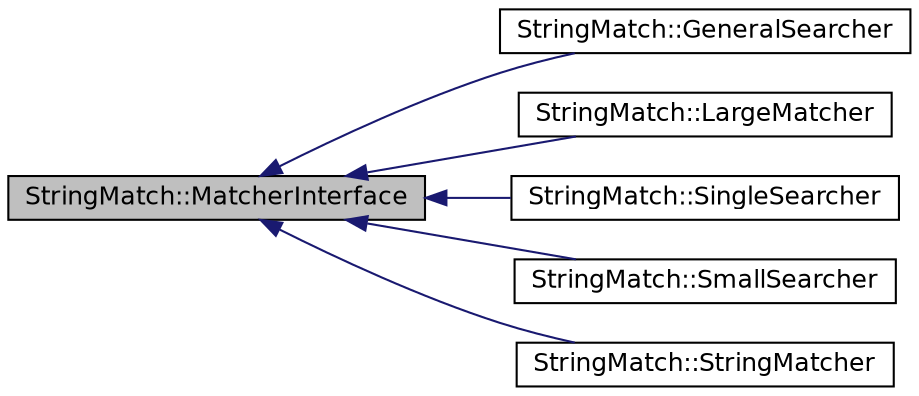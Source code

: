 digraph "StringMatch::MatcherInterface"
{
 // INTERACTIVE_SVG=YES
 // LATEX_PDF_SIZE
  edge [fontname="Helvetica",fontsize="12",labelfontname="Helvetica",labelfontsize="12"];
  node [fontname="Helvetica",fontsize="12",shape=record];
  rankdir="LR";
  Node1 [label="StringMatch::MatcherInterface",height=0.2,width=0.4,color="black", fillcolor="grey75", style="filled", fontcolor="black",tooltip="Interface for string matching algorithm."];
  Node1 -> Node2 [dir="back",color="midnightblue",fontsize="12",style="solid",fontname="Helvetica"];
  Node2 [label="StringMatch::GeneralSearcher",height=0.2,width=0.4,color="black", fillcolor="white", style="filled",URL="$a00865.html",tooltip="Searches for multiple occurrences of pattern in string Utilizes KMP algorithm."];
  Node1 -> Node3 [dir="back",color="midnightblue",fontsize="12",style="solid",fontname="Helvetica"];
  Node3 [label="StringMatch::LargeMatcher",height=0.2,width=0.4,color="black", fillcolor="white", style="filled",URL="$a00869.html",tooltip="Find occurances in file without loading the whole file into the memory."];
  Node1 -> Node4 [dir="back",color="midnightblue",fontsize="12",style="solid",fontname="Helvetica"];
  Node4 [label="StringMatch::SingleSearcher",height=0.2,width=0.4,color="black", fillcolor="white", style="filled",URL="$a00873.html",tooltip="Searches for first occurrence of pattern in string Utilizes Ukkonen's compressed tree algorithm."];
  Node1 -> Node5 [dir="back",color="midnightblue",fontsize="12",style="solid",fontname="Helvetica"];
  Node5 [label="StringMatch::SmallSearcher",height=0.2,width=0.4,color="black", fillcolor="white", style="filled",URL="$a00877.html",tooltip="Searches for occurrence of pattern in string."];
  Node1 -> Node6 [dir="back",color="midnightblue",fontsize="12",style="solid",fontname="Helvetica"];
  Node6 [label="StringMatch::StringMatcher",height=0.2,width=0.4,color="black", fillcolor="white", style="filled",URL="$a00897.html",tooltip="Optimized pattern search in string."];
}
